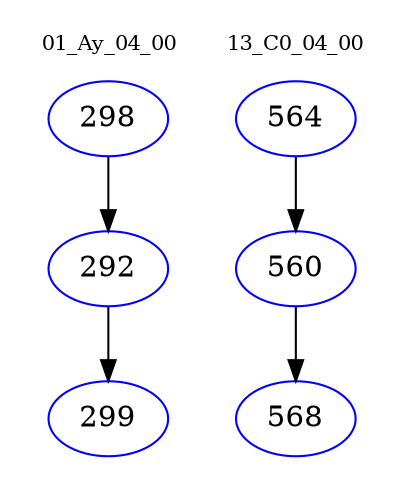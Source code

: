 digraph{
subgraph cluster_0 {
color = white
label = "01_Ay_04_00";
fontsize=10;
T0_298 [label="298", color="blue"]
T0_298 -> T0_292 [color="black"]
T0_292 [label="292", color="blue"]
T0_292 -> T0_299 [color="black"]
T0_299 [label="299", color="blue"]
}
subgraph cluster_1 {
color = white
label = "13_C0_04_00";
fontsize=10;
T1_564 [label="564", color="blue"]
T1_564 -> T1_560 [color="black"]
T1_560 [label="560", color="blue"]
T1_560 -> T1_568 [color="black"]
T1_568 [label="568", color="blue"]
}
}
